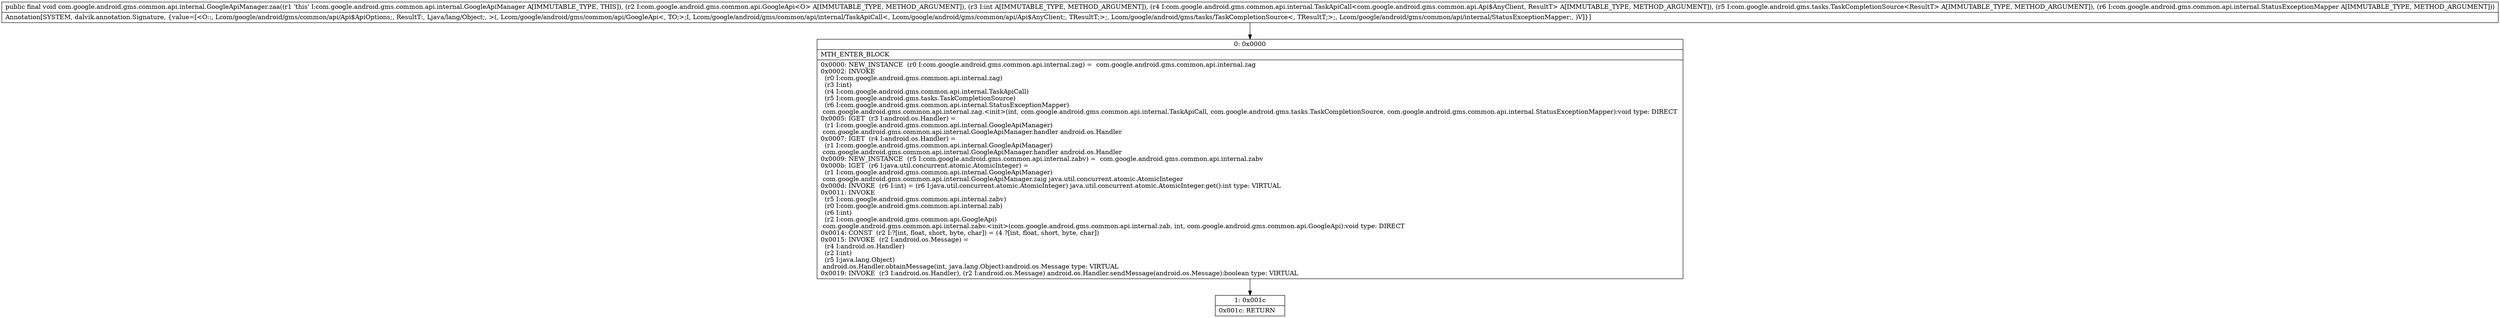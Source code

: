 digraph "CFG forcom.google.android.gms.common.api.internal.GoogleApiManager.zaa(Lcom\/google\/android\/gms\/common\/api\/GoogleApi;ILcom\/google\/android\/gms\/common\/api\/internal\/TaskApiCall;Lcom\/google\/android\/gms\/tasks\/TaskCompletionSource;Lcom\/google\/android\/gms\/common\/api\/internal\/StatusExceptionMapper;)V" {
Node_0 [shape=record,label="{0\:\ 0x0000|MTH_ENTER_BLOCK\l|0x0000: NEW_INSTANCE  (r0 I:com.google.android.gms.common.api.internal.zag) =  com.google.android.gms.common.api.internal.zag \l0x0002: INVOKE  \l  (r0 I:com.google.android.gms.common.api.internal.zag)\l  (r3 I:int)\l  (r4 I:com.google.android.gms.common.api.internal.TaskApiCall)\l  (r5 I:com.google.android.gms.tasks.TaskCompletionSource)\l  (r6 I:com.google.android.gms.common.api.internal.StatusExceptionMapper)\l com.google.android.gms.common.api.internal.zag.\<init\>(int, com.google.android.gms.common.api.internal.TaskApiCall, com.google.android.gms.tasks.TaskCompletionSource, com.google.android.gms.common.api.internal.StatusExceptionMapper):void type: DIRECT \l0x0005: IGET  (r3 I:android.os.Handler) = \l  (r1 I:com.google.android.gms.common.api.internal.GoogleApiManager)\l com.google.android.gms.common.api.internal.GoogleApiManager.handler android.os.Handler \l0x0007: IGET  (r4 I:android.os.Handler) = \l  (r1 I:com.google.android.gms.common.api.internal.GoogleApiManager)\l com.google.android.gms.common.api.internal.GoogleApiManager.handler android.os.Handler \l0x0009: NEW_INSTANCE  (r5 I:com.google.android.gms.common.api.internal.zabv) =  com.google.android.gms.common.api.internal.zabv \l0x000b: IGET  (r6 I:java.util.concurrent.atomic.AtomicInteger) = \l  (r1 I:com.google.android.gms.common.api.internal.GoogleApiManager)\l com.google.android.gms.common.api.internal.GoogleApiManager.zaig java.util.concurrent.atomic.AtomicInteger \l0x000d: INVOKE  (r6 I:int) = (r6 I:java.util.concurrent.atomic.AtomicInteger) java.util.concurrent.atomic.AtomicInteger.get():int type: VIRTUAL \l0x0011: INVOKE  \l  (r5 I:com.google.android.gms.common.api.internal.zabv)\l  (r0 I:com.google.android.gms.common.api.internal.zab)\l  (r6 I:int)\l  (r2 I:com.google.android.gms.common.api.GoogleApi)\l com.google.android.gms.common.api.internal.zabv.\<init\>(com.google.android.gms.common.api.internal.zab, int, com.google.android.gms.common.api.GoogleApi):void type: DIRECT \l0x0014: CONST  (r2 I:?[int, float, short, byte, char]) = (4 ?[int, float, short, byte, char]) \l0x0015: INVOKE  (r2 I:android.os.Message) = \l  (r4 I:android.os.Handler)\l  (r2 I:int)\l  (r5 I:java.lang.Object)\l android.os.Handler.obtainMessage(int, java.lang.Object):android.os.Message type: VIRTUAL \l0x0019: INVOKE  (r3 I:android.os.Handler), (r2 I:android.os.Message) android.os.Handler.sendMessage(android.os.Message):boolean type: VIRTUAL \l}"];
Node_1 [shape=record,label="{1\:\ 0x001c|0x001c: RETURN   \l}"];
MethodNode[shape=record,label="{public final void com.google.android.gms.common.api.internal.GoogleApiManager.zaa((r1 'this' I:com.google.android.gms.common.api.internal.GoogleApiManager A[IMMUTABLE_TYPE, THIS]), (r2 I:com.google.android.gms.common.api.GoogleApi\<O\> A[IMMUTABLE_TYPE, METHOD_ARGUMENT]), (r3 I:int A[IMMUTABLE_TYPE, METHOD_ARGUMENT]), (r4 I:com.google.android.gms.common.api.internal.TaskApiCall\<com.google.android.gms.common.api.Api$AnyClient, ResultT\> A[IMMUTABLE_TYPE, METHOD_ARGUMENT]), (r5 I:com.google.android.gms.tasks.TaskCompletionSource\<ResultT\> A[IMMUTABLE_TYPE, METHOD_ARGUMENT]), (r6 I:com.google.android.gms.common.api.internal.StatusExceptionMapper A[IMMUTABLE_TYPE, METHOD_ARGUMENT]))  | Annotation[SYSTEM, dalvik.annotation.Signature, \{value=[\<O::, Lcom\/google\/android\/gms\/common\/api\/Api$ApiOptions;, ResultT:, Ljava\/lang\/Object;, \>(, Lcom\/google\/android\/gms\/common\/api\/GoogleApi\<, TO;\>;I, Lcom\/google\/android\/gms\/common\/api\/internal\/TaskApiCall\<, Lcom\/google\/android\/gms\/common\/api\/Api$AnyClient;, TResultT;\>;, Lcom\/google\/android\/gms\/tasks\/TaskCompletionSource\<, TResultT;\>;, Lcom\/google\/android\/gms\/common\/api\/internal\/StatusExceptionMapper;, )V]\}]\l}"];
MethodNode -> Node_0;
Node_0 -> Node_1;
}

